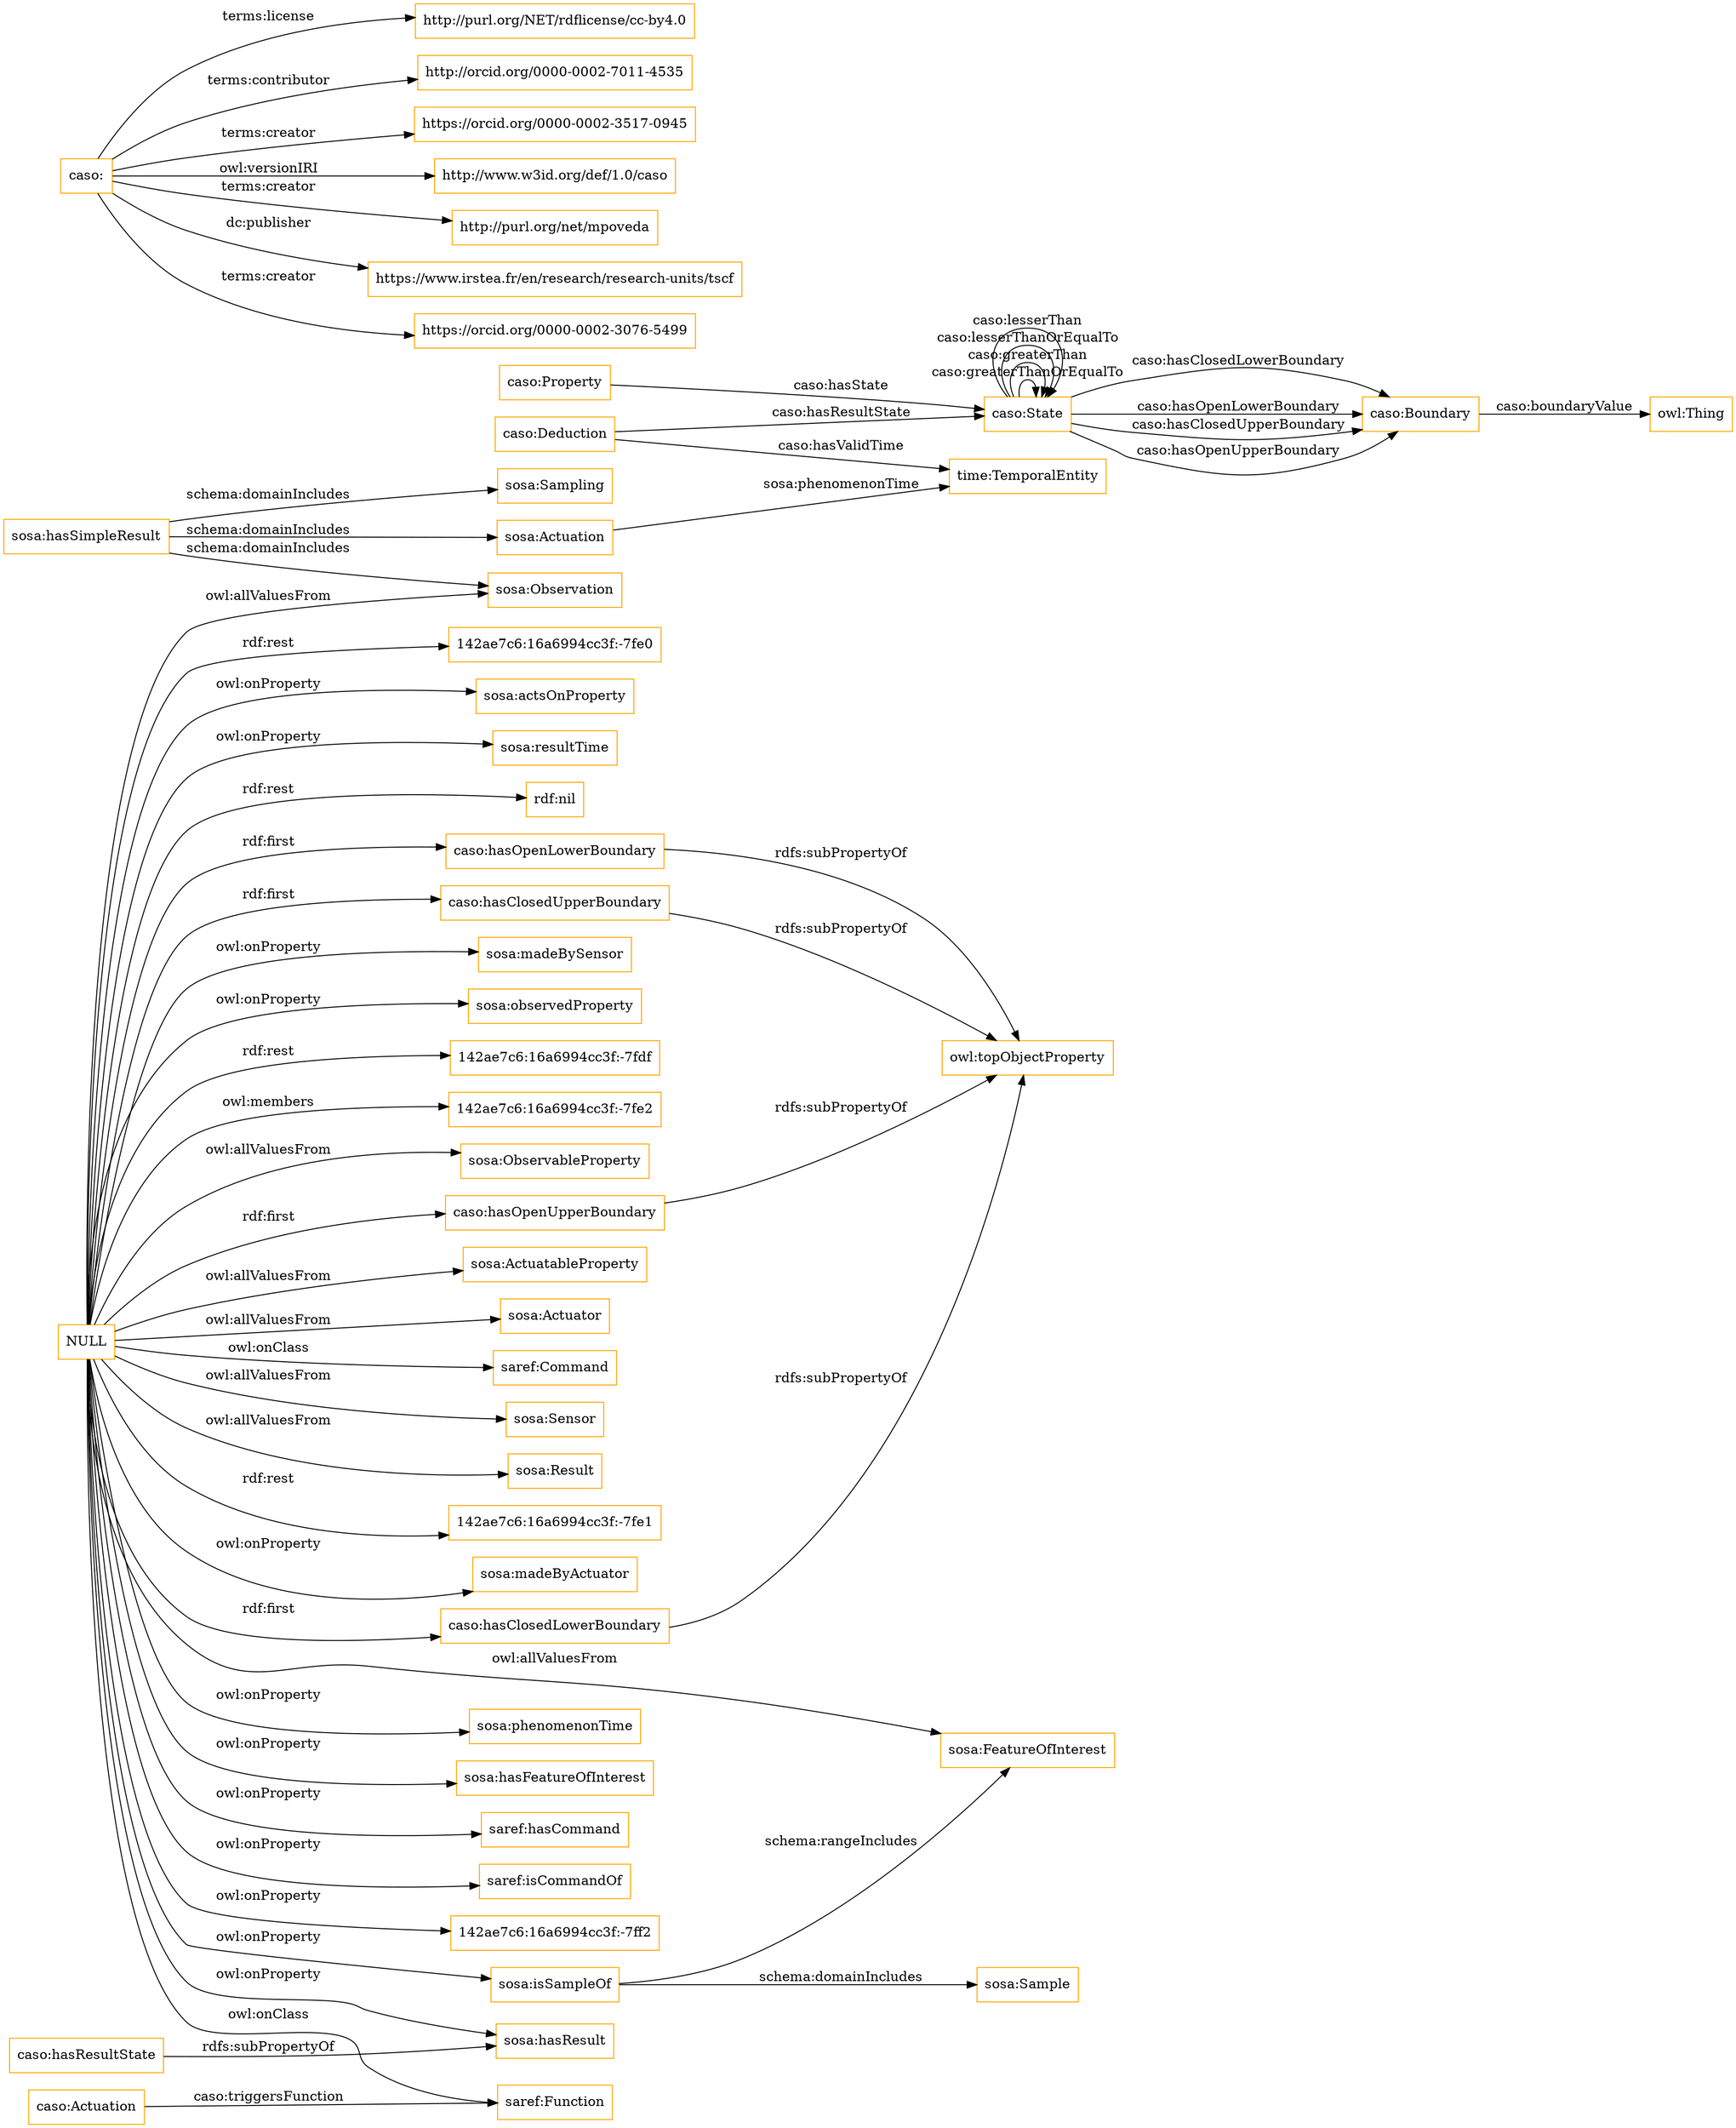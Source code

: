 digraph ar2dtool_diagram { 
rankdir=LR;
size="1501"
node [shape = rectangle, color="orange"]; "caso:Boundary" "caso:State" "sosa:ObservableProperty" "caso:Property" "sosa:FeatureOfInterest" "sosa:Actuation" "sosa:ActuatableProperty" "sosa:Actuator" "sosa:Observation" "caso:Actuation" "saref:Function" "saref:Command" "sosa:Sample" "caso:Deduction" "time:TemporalEntity" "sosa:Sensor" "sosa:Result" ; /*classes style*/
	"NULL" -> "142ae7c6:16a6994cc3f:-7fe1" [ label = "rdf:rest" ];
	"NULL" -> "sosa:madeByActuator" [ label = "owl:onProperty" ];
	"NULL" -> "caso:hasClosedLowerBoundary" [ label = "rdf:first" ];
	"NULL" -> "caso:hasClosedUpperBoundary" [ label = "rdf:first" ];
	"NULL" -> "sosa:Sensor" [ label = "owl:allValuesFrom" ];
	"NULL" -> "sosa:phenomenonTime" [ label = "owl:onProperty" ];
	"NULL" -> "sosa:hasFeatureOfInterest" [ label = "owl:onProperty" ];
	"NULL" -> "saref:hasCommand" [ label = "owl:onProperty" ];
	"NULL" -> "saref:isCommandOf" [ label = "owl:onProperty" ];
	"NULL" -> "142ae7c6:16a6994cc3f:-7ff2" [ label = "owl:onProperty" ];
	"NULL" -> "sosa:Actuator" [ label = "owl:allValuesFrom" ];
	"NULL" -> "sosa:isSampleOf" [ label = "owl:onProperty" ];
	"NULL" -> "sosa:Observation" [ label = "owl:allValuesFrom" ];
	"NULL" -> "saref:Command" [ label = "owl:onClass" ];
	"NULL" -> "142ae7c6:16a6994cc3f:-7fe0" [ label = "rdf:rest" ];
	"NULL" -> "saref:Function" [ label = "owl:onClass" ];
	"NULL" -> "sosa:ObservableProperty" [ label = "owl:allValuesFrom" ];
	"NULL" -> "sosa:ActuatableProperty" [ label = "owl:allValuesFrom" ];
	"NULL" -> "sosa:actsOnProperty" [ label = "owl:onProperty" ];
	"NULL" -> "sosa:resultTime" [ label = "owl:onProperty" ];
	"NULL" -> "rdf:nil" [ label = "rdf:rest" ];
	"NULL" -> "caso:hasOpenUpperBoundary" [ label = "rdf:first" ];
	"NULL" -> "sosa:FeatureOfInterest" [ label = "owl:allValuesFrom" ];
	"NULL" -> "caso:hasOpenLowerBoundary" [ label = "rdf:first" ];
	"NULL" -> "sosa:Result" [ label = "owl:allValuesFrom" ];
	"NULL" -> "sosa:madeBySensor" [ label = "owl:onProperty" ];
	"NULL" -> "sosa:observedProperty" [ label = "owl:onProperty" ];
	"NULL" -> "sosa:hasResult" [ label = "owl:onProperty" ];
	"NULL" -> "142ae7c6:16a6994cc3f:-7fdf" [ label = "rdf:rest" ];
	"NULL" -> "142ae7c6:16a6994cc3f:-7fe2" [ label = "owl:members" ];
	"sosa:hasSimpleResult" -> "sosa:Sampling" [ label = "schema:domainIncludes" ];
	"sosa:hasSimpleResult" -> "sosa:Observation" [ label = "schema:domainIncludes" ];
	"sosa:hasSimpleResult" -> "sosa:Actuation" [ label = "schema:domainIncludes" ];
	"sosa:isSampleOf" -> "sosa:FeatureOfInterest" [ label = "schema:rangeIncludes" ];
	"sosa:isSampleOf" -> "sosa:Sample" [ label = "schema:domainIncludes" ];
	"caso:hasResultState" -> "sosa:hasResult" [ label = "rdfs:subPropertyOf" ];
	"caso:hasClosedUpperBoundary" -> "owl:topObjectProperty" [ label = "rdfs:subPropertyOf" ];
	"caso:hasClosedLowerBoundary" -> "owl:topObjectProperty" [ label = "rdfs:subPropertyOf" ];
	"caso:hasOpenUpperBoundary" -> "owl:topObjectProperty" [ label = "rdfs:subPropertyOf" ];
	"caso:hasOpenLowerBoundary" -> "owl:topObjectProperty" [ label = "rdfs:subPropertyOf" ];
	"caso:" -> "http://purl.org/NET/rdflicense/cc-by4.0" [ label = "terms:license" ];
	"caso:" -> "http://orcid.org/0000-0002-7011-4535" [ label = "terms:contributor" ];
	"caso:" -> "https://orcid.org/0000-0002-3517-0945" [ label = "terms:creator" ];
	"caso:" -> "http://www.w3id.org/def/1.0/caso" [ label = "owl:versionIRI" ];
	"caso:" -> "http://purl.org/net/mpoveda" [ label = "terms:creator" ];
	"caso:" -> "https://www.irstea.fr/en/research/research-units/tscf" [ label = "dc:publisher" ];
	"caso:" -> "https://orcid.org/0000-0002-3076-5499" [ label = "terms:creator" ];
	"caso:State" -> "caso:Boundary" [ label = "caso:hasClosedLowerBoundary" ];
	"caso:State" -> "caso:Boundary" [ label = "caso:hasOpenLowerBoundary" ];
	"caso:State" -> "caso:State" [ label = "caso:greaterThanOrEqualTo" ];
	"sosa:Actuation" -> "time:TemporalEntity" [ label = "sosa:phenomenonTime" ];
	"caso:Boundary" -> "owl:Thing" [ label = "caso:boundaryValue" ];
	"caso:State" -> "caso:State" [ label = "caso:greaterThan" ];
	"caso:Deduction" -> "caso:State" [ label = "caso:hasResultState" ];
	"caso:State" -> "caso:Boundary" [ label = "caso:hasClosedUpperBoundary" ];
	"caso:State" -> "caso:Boundary" [ label = "caso:hasOpenUpperBoundary" ];
	"caso:State" -> "caso:State" [ label = "caso:lesserThanOrEqualTo" ];
	"caso:Deduction" -> "time:TemporalEntity" [ label = "caso:hasValidTime" ];
	"caso:Property" -> "caso:State" [ label = "caso:hasState" ];
	"caso:Actuation" -> "saref:Function" [ label = "caso:triggersFunction" ];
	"caso:State" -> "caso:State" [ label = "caso:lesserThan" ];

}
